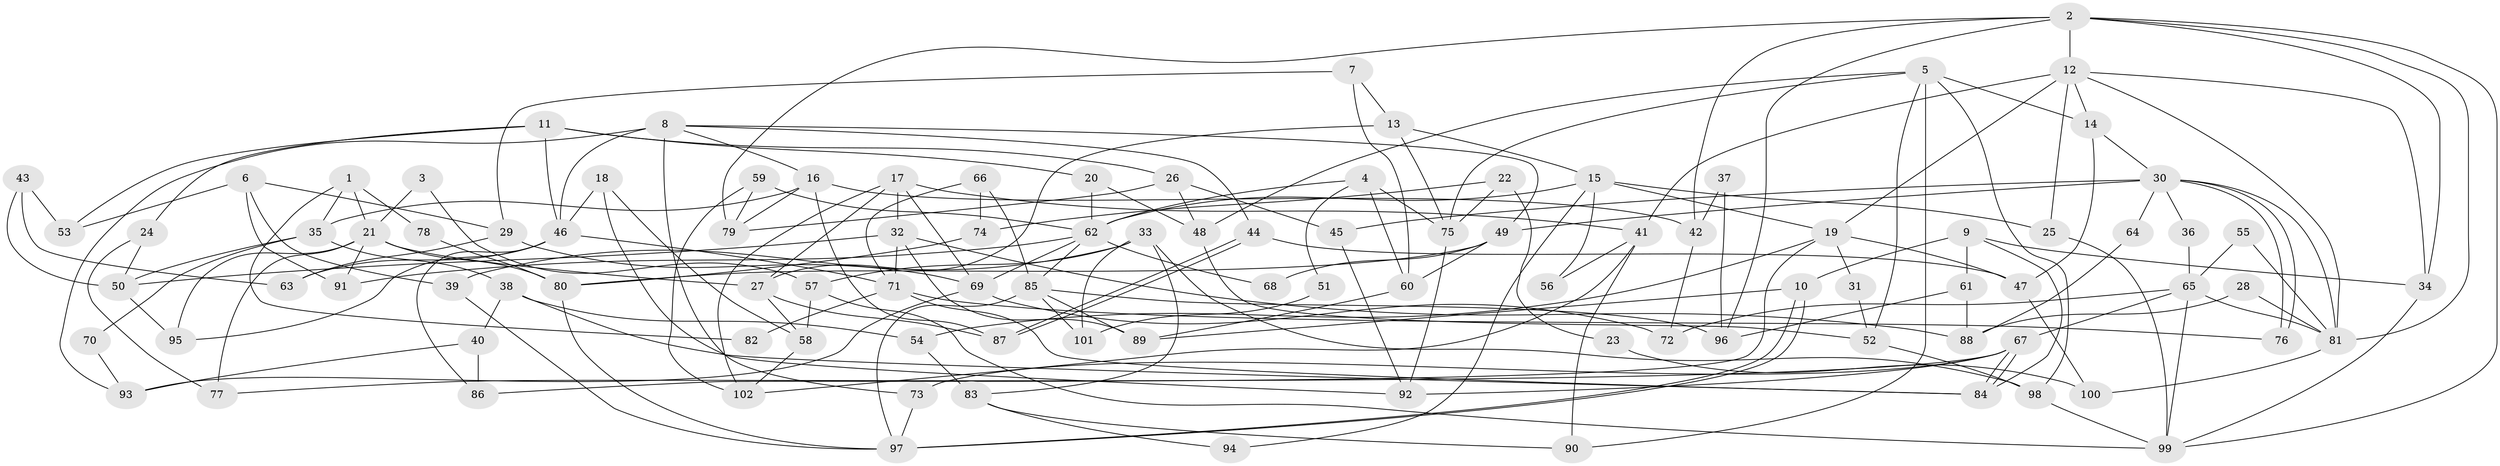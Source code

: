 // coarse degree distribution, {4: 0.11764705882352941, 7: 0.1568627450980392, 2: 0.1568627450980392, 10: 0.058823529411764705, 3: 0.19607843137254902, 9: 0.0196078431372549, 5: 0.09803921568627451, 12: 0.0196078431372549, 6: 0.09803921568627451, 15: 0.0196078431372549, 8: 0.0392156862745098, 11: 0.0196078431372549}
// Generated by graph-tools (version 1.1) at 2025/18/03/04/25 18:18:50]
// undirected, 102 vertices, 204 edges
graph export_dot {
graph [start="1"]
  node [color=gray90,style=filled];
  1;
  2;
  3;
  4;
  5;
  6;
  7;
  8;
  9;
  10;
  11;
  12;
  13;
  14;
  15;
  16;
  17;
  18;
  19;
  20;
  21;
  22;
  23;
  24;
  25;
  26;
  27;
  28;
  29;
  30;
  31;
  32;
  33;
  34;
  35;
  36;
  37;
  38;
  39;
  40;
  41;
  42;
  43;
  44;
  45;
  46;
  47;
  48;
  49;
  50;
  51;
  52;
  53;
  54;
  55;
  56;
  57;
  58;
  59;
  60;
  61;
  62;
  63;
  64;
  65;
  66;
  67;
  68;
  69;
  70;
  71;
  72;
  73;
  74;
  75;
  76;
  77;
  78;
  79;
  80;
  81;
  82;
  83;
  84;
  85;
  86;
  87;
  88;
  89;
  90;
  91;
  92;
  93;
  94;
  95;
  96;
  97;
  98;
  99;
  100;
  101;
  102;
  1 -- 21;
  1 -- 35;
  1 -- 78;
  1 -- 82;
  2 -- 81;
  2 -- 99;
  2 -- 12;
  2 -- 34;
  2 -- 42;
  2 -- 79;
  2 -- 96;
  3 -- 57;
  3 -- 21;
  4 -- 75;
  4 -- 60;
  4 -- 51;
  4 -- 62;
  5 -- 14;
  5 -- 98;
  5 -- 48;
  5 -- 52;
  5 -- 75;
  5 -- 90;
  6 -- 91;
  6 -- 53;
  6 -- 29;
  6 -- 39;
  7 -- 29;
  7 -- 60;
  7 -- 13;
  8 -- 44;
  8 -- 16;
  8 -- 46;
  8 -- 49;
  8 -- 73;
  8 -- 93;
  9 -- 10;
  9 -- 84;
  9 -- 34;
  9 -- 61;
  10 -- 89;
  10 -- 97;
  10 -- 97;
  11 -- 26;
  11 -- 46;
  11 -- 20;
  11 -- 24;
  11 -- 53;
  12 -- 34;
  12 -- 14;
  12 -- 19;
  12 -- 25;
  12 -- 41;
  12 -- 81;
  13 -- 27;
  13 -- 15;
  13 -- 75;
  14 -- 30;
  14 -- 47;
  15 -- 62;
  15 -- 19;
  15 -- 25;
  15 -- 56;
  15 -- 94;
  16 -- 79;
  16 -- 42;
  16 -- 35;
  16 -- 87;
  17 -- 102;
  17 -- 27;
  17 -- 32;
  17 -- 41;
  17 -- 69;
  18 -- 58;
  18 -- 92;
  18 -- 46;
  19 -- 31;
  19 -- 47;
  19 -- 54;
  19 -- 86;
  20 -- 62;
  20 -- 48;
  21 -- 27;
  21 -- 80;
  21 -- 77;
  21 -- 91;
  21 -- 95;
  22 -- 75;
  22 -- 74;
  22 -- 23;
  23 -- 100;
  24 -- 77;
  24 -- 50;
  25 -- 99;
  26 -- 48;
  26 -- 45;
  26 -- 79;
  27 -- 58;
  27 -- 87;
  28 -- 81;
  28 -- 88;
  29 -- 69;
  29 -- 63;
  30 -- 76;
  30 -- 76;
  30 -- 81;
  30 -- 36;
  30 -- 45;
  30 -- 49;
  30 -- 64;
  31 -- 52;
  32 -- 50;
  32 -- 71;
  32 -- 88;
  32 -- 89;
  33 -- 83;
  33 -- 98;
  33 -- 39;
  33 -- 57;
  33 -- 101;
  34 -- 99;
  35 -- 50;
  35 -- 38;
  35 -- 70;
  36 -- 65;
  37 -- 96;
  37 -- 42;
  38 -- 84;
  38 -- 40;
  38 -- 54;
  39 -- 97;
  40 -- 86;
  40 -- 93;
  41 -- 56;
  41 -- 90;
  41 -- 102;
  42 -- 72;
  43 -- 50;
  43 -- 63;
  43 -- 53;
  44 -- 47;
  44 -- 87;
  44 -- 87;
  45 -- 92;
  46 -- 63;
  46 -- 71;
  46 -- 86;
  46 -- 95;
  47 -- 100;
  48 -- 52;
  49 -- 60;
  49 -- 68;
  49 -- 80;
  50 -- 95;
  51 -- 101;
  52 -- 98;
  54 -- 83;
  55 -- 81;
  55 -- 65;
  57 -- 99;
  57 -- 58;
  58 -- 102;
  59 -- 79;
  59 -- 62;
  59 -- 102;
  60 -- 89;
  61 -- 96;
  61 -- 88;
  62 -- 69;
  62 -- 68;
  62 -- 85;
  62 -- 91;
  64 -- 88;
  65 -- 99;
  65 -- 67;
  65 -- 72;
  65 -- 81;
  66 -- 71;
  66 -- 85;
  66 -- 74;
  67 -- 73;
  67 -- 84;
  67 -- 84;
  67 -- 77;
  67 -- 92;
  69 -- 93;
  69 -- 72;
  70 -- 93;
  71 -- 76;
  71 -- 82;
  71 -- 84;
  73 -- 97;
  74 -- 80;
  75 -- 92;
  78 -- 80;
  80 -- 97;
  81 -- 100;
  83 -- 90;
  83 -- 94;
  85 -- 97;
  85 -- 89;
  85 -- 96;
  85 -- 101;
  98 -- 99;
}

